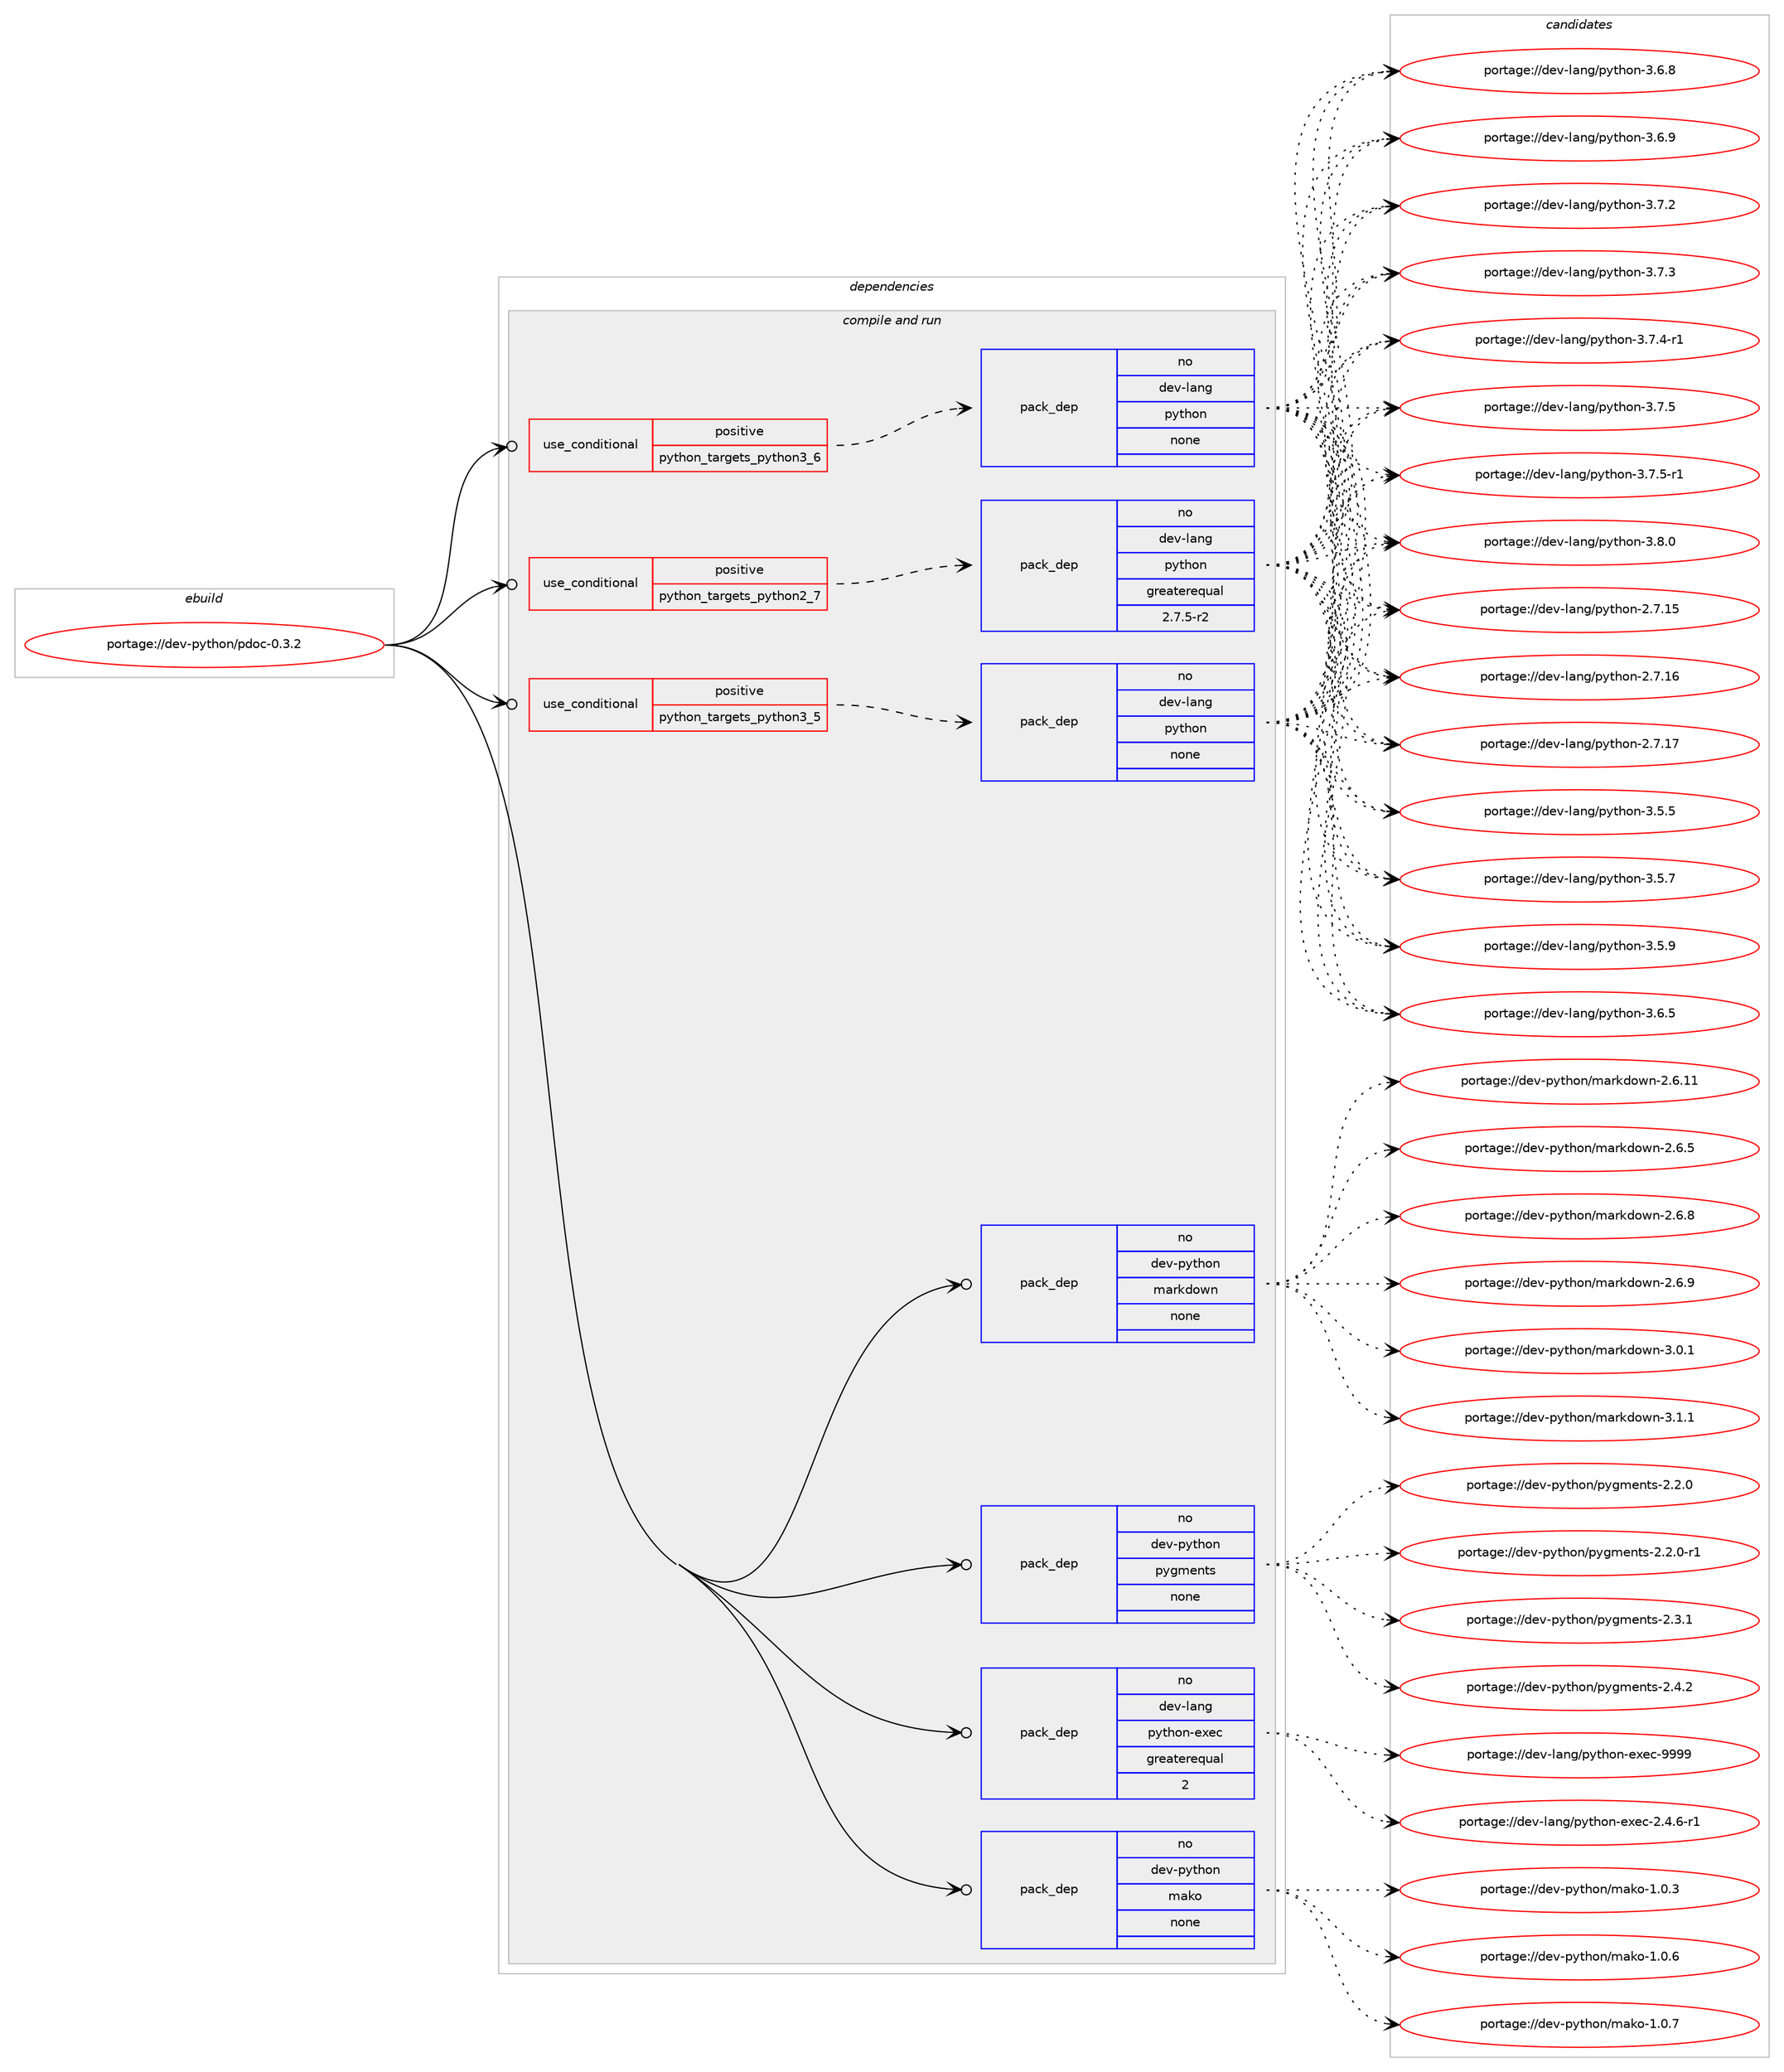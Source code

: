 digraph prolog {

# *************
# Graph options
# *************

newrank=true;
concentrate=true;
compound=true;
graph [rankdir=LR,fontname=Helvetica,fontsize=10,ranksep=1.5];#, ranksep=2.5, nodesep=0.2];
edge  [arrowhead=vee];
node  [fontname=Helvetica,fontsize=10];

# **********
# The ebuild
# **********

subgraph cluster_leftcol {
color=gray;
rank=same;
label=<<i>ebuild</i>>;
id [label="portage://dev-python/pdoc-0.3.2", color=red, width=4, href="../dev-python/pdoc-0.3.2.svg"];
}

# ****************
# The dependencies
# ****************

subgraph cluster_midcol {
color=gray;
label=<<i>dependencies</i>>;
subgraph cluster_compile {
fillcolor="#eeeeee";
style=filled;
label=<<i>compile</i>>;
}
subgraph cluster_compileandrun {
fillcolor="#eeeeee";
style=filled;
label=<<i>compile and run</i>>;
subgraph cond33591 {
dependency156344 [label=<<TABLE BORDER="0" CELLBORDER="1" CELLSPACING="0" CELLPADDING="4"><TR><TD ROWSPAN="3" CELLPADDING="10">use_conditional</TD></TR><TR><TD>positive</TD></TR><TR><TD>python_targets_python2_7</TD></TR></TABLE>>, shape=none, color=red];
subgraph pack119392 {
dependency156345 [label=<<TABLE BORDER="0" CELLBORDER="1" CELLSPACING="0" CELLPADDING="4" WIDTH="220"><TR><TD ROWSPAN="6" CELLPADDING="30">pack_dep</TD></TR><TR><TD WIDTH="110">no</TD></TR><TR><TD>dev-lang</TD></TR><TR><TD>python</TD></TR><TR><TD>greaterequal</TD></TR><TR><TD>2.7.5-r2</TD></TR></TABLE>>, shape=none, color=blue];
}
dependency156344:e -> dependency156345:w [weight=20,style="dashed",arrowhead="vee"];
}
id:e -> dependency156344:w [weight=20,style="solid",arrowhead="odotvee"];
subgraph cond33592 {
dependency156346 [label=<<TABLE BORDER="0" CELLBORDER="1" CELLSPACING="0" CELLPADDING="4"><TR><TD ROWSPAN="3" CELLPADDING="10">use_conditional</TD></TR><TR><TD>positive</TD></TR><TR><TD>python_targets_python3_5</TD></TR></TABLE>>, shape=none, color=red];
subgraph pack119393 {
dependency156347 [label=<<TABLE BORDER="0" CELLBORDER="1" CELLSPACING="0" CELLPADDING="4" WIDTH="220"><TR><TD ROWSPAN="6" CELLPADDING="30">pack_dep</TD></TR><TR><TD WIDTH="110">no</TD></TR><TR><TD>dev-lang</TD></TR><TR><TD>python</TD></TR><TR><TD>none</TD></TR><TR><TD></TD></TR></TABLE>>, shape=none, color=blue];
}
dependency156346:e -> dependency156347:w [weight=20,style="dashed",arrowhead="vee"];
}
id:e -> dependency156346:w [weight=20,style="solid",arrowhead="odotvee"];
subgraph cond33593 {
dependency156348 [label=<<TABLE BORDER="0" CELLBORDER="1" CELLSPACING="0" CELLPADDING="4"><TR><TD ROWSPAN="3" CELLPADDING="10">use_conditional</TD></TR><TR><TD>positive</TD></TR><TR><TD>python_targets_python3_6</TD></TR></TABLE>>, shape=none, color=red];
subgraph pack119394 {
dependency156349 [label=<<TABLE BORDER="0" CELLBORDER="1" CELLSPACING="0" CELLPADDING="4" WIDTH="220"><TR><TD ROWSPAN="6" CELLPADDING="30">pack_dep</TD></TR><TR><TD WIDTH="110">no</TD></TR><TR><TD>dev-lang</TD></TR><TR><TD>python</TD></TR><TR><TD>none</TD></TR><TR><TD></TD></TR></TABLE>>, shape=none, color=blue];
}
dependency156348:e -> dependency156349:w [weight=20,style="dashed",arrowhead="vee"];
}
id:e -> dependency156348:w [weight=20,style="solid",arrowhead="odotvee"];
subgraph pack119395 {
dependency156350 [label=<<TABLE BORDER="0" CELLBORDER="1" CELLSPACING="0" CELLPADDING="4" WIDTH="220"><TR><TD ROWSPAN="6" CELLPADDING="30">pack_dep</TD></TR><TR><TD WIDTH="110">no</TD></TR><TR><TD>dev-lang</TD></TR><TR><TD>python-exec</TD></TR><TR><TD>greaterequal</TD></TR><TR><TD>2</TD></TR></TABLE>>, shape=none, color=blue];
}
id:e -> dependency156350:w [weight=20,style="solid",arrowhead="odotvee"];
subgraph pack119396 {
dependency156351 [label=<<TABLE BORDER="0" CELLBORDER="1" CELLSPACING="0" CELLPADDING="4" WIDTH="220"><TR><TD ROWSPAN="6" CELLPADDING="30">pack_dep</TD></TR><TR><TD WIDTH="110">no</TD></TR><TR><TD>dev-python</TD></TR><TR><TD>mako</TD></TR><TR><TD>none</TD></TR><TR><TD></TD></TR></TABLE>>, shape=none, color=blue];
}
id:e -> dependency156351:w [weight=20,style="solid",arrowhead="odotvee"];
subgraph pack119397 {
dependency156352 [label=<<TABLE BORDER="0" CELLBORDER="1" CELLSPACING="0" CELLPADDING="4" WIDTH="220"><TR><TD ROWSPAN="6" CELLPADDING="30">pack_dep</TD></TR><TR><TD WIDTH="110">no</TD></TR><TR><TD>dev-python</TD></TR><TR><TD>markdown</TD></TR><TR><TD>none</TD></TR><TR><TD></TD></TR></TABLE>>, shape=none, color=blue];
}
id:e -> dependency156352:w [weight=20,style="solid",arrowhead="odotvee"];
subgraph pack119398 {
dependency156353 [label=<<TABLE BORDER="0" CELLBORDER="1" CELLSPACING="0" CELLPADDING="4" WIDTH="220"><TR><TD ROWSPAN="6" CELLPADDING="30">pack_dep</TD></TR><TR><TD WIDTH="110">no</TD></TR><TR><TD>dev-python</TD></TR><TR><TD>pygments</TD></TR><TR><TD>none</TD></TR><TR><TD></TD></TR></TABLE>>, shape=none, color=blue];
}
id:e -> dependency156353:w [weight=20,style="solid",arrowhead="odotvee"];
}
subgraph cluster_run {
fillcolor="#eeeeee";
style=filled;
label=<<i>run</i>>;
}
}

# **************
# The candidates
# **************

subgraph cluster_choices {
rank=same;
color=gray;
label=<<i>candidates</i>>;

subgraph choice119392 {
color=black;
nodesep=1;
choiceportage10010111845108971101034711212111610411111045504655464953 [label="portage://dev-lang/python-2.7.15", color=red, width=4,href="../dev-lang/python-2.7.15.svg"];
choiceportage10010111845108971101034711212111610411111045504655464954 [label="portage://dev-lang/python-2.7.16", color=red, width=4,href="../dev-lang/python-2.7.16.svg"];
choiceportage10010111845108971101034711212111610411111045504655464955 [label="portage://dev-lang/python-2.7.17", color=red, width=4,href="../dev-lang/python-2.7.17.svg"];
choiceportage100101118451089711010347112121116104111110455146534653 [label="portage://dev-lang/python-3.5.5", color=red, width=4,href="../dev-lang/python-3.5.5.svg"];
choiceportage100101118451089711010347112121116104111110455146534655 [label="portage://dev-lang/python-3.5.7", color=red, width=4,href="../dev-lang/python-3.5.7.svg"];
choiceportage100101118451089711010347112121116104111110455146534657 [label="portage://dev-lang/python-3.5.9", color=red, width=4,href="../dev-lang/python-3.5.9.svg"];
choiceportage100101118451089711010347112121116104111110455146544653 [label="portage://dev-lang/python-3.6.5", color=red, width=4,href="../dev-lang/python-3.6.5.svg"];
choiceportage100101118451089711010347112121116104111110455146544656 [label="portage://dev-lang/python-3.6.8", color=red, width=4,href="../dev-lang/python-3.6.8.svg"];
choiceportage100101118451089711010347112121116104111110455146544657 [label="portage://dev-lang/python-3.6.9", color=red, width=4,href="../dev-lang/python-3.6.9.svg"];
choiceportage100101118451089711010347112121116104111110455146554650 [label="portage://dev-lang/python-3.7.2", color=red, width=4,href="../dev-lang/python-3.7.2.svg"];
choiceportage100101118451089711010347112121116104111110455146554651 [label="portage://dev-lang/python-3.7.3", color=red, width=4,href="../dev-lang/python-3.7.3.svg"];
choiceportage1001011184510897110103471121211161041111104551465546524511449 [label="portage://dev-lang/python-3.7.4-r1", color=red, width=4,href="../dev-lang/python-3.7.4-r1.svg"];
choiceportage100101118451089711010347112121116104111110455146554653 [label="portage://dev-lang/python-3.7.5", color=red, width=4,href="../dev-lang/python-3.7.5.svg"];
choiceportage1001011184510897110103471121211161041111104551465546534511449 [label="portage://dev-lang/python-3.7.5-r1", color=red, width=4,href="../dev-lang/python-3.7.5-r1.svg"];
choiceportage100101118451089711010347112121116104111110455146564648 [label="portage://dev-lang/python-3.8.0", color=red, width=4,href="../dev-lang/python-3.8.0.svg"];
dependency156345:e -> choiceportage10010111845108971101034711212111610411111045504655464953:w [style=dotted,weight="100"];
dependency156345:e -> choiceportage10010111845108971101034711212111610411111045504655464954:w [style=dotted,weight="100"];
dependency156345:e -> choiceportage10010111845108971101034711212111610411111045504655464955:w [style=dotted,weight="100"];
dependency156345:e -> choiceportage100101118451089711010347112121116104111110455146534653:w [style=dotted,weight="100"];
dependency156345:e -> choiceportage100101118451089711010347112121116104111110455146534655:w [style=dotted,weight="100"];
dependency156345:e -> choiceportage100101118451089711010347112121116104111110455146534657:w [style=dotted,weight="100"];
dependency156345:e -> choiceportage100101118451089711010347112121116104111110455146544653:w [style=dotted,weight="100"];
dependency156345:e -> choiceportage100101118451089711010347112121116104111110455146544656:w [style=dotted,weight="100"];
dependency156345:e -> choiceportage100101118451089711010347112121116104111110455146544657:w [style=dotted,weight="100"];
dependency156345:e -> choiceportage100101118451089711010347112121116104111110455146554650:w [style=dotted,weight="100"];
dependency156345:e -> choiceportage100101118451089711010347112121116104111110455146554651:w [style=dotted,weight="100"];
dependency156345:e -> choiceportage1001011184510897110103471121211161041111104551465546524511449:w [style=dotted,weight="100"];
dependency156345:e -> choiceportage100101118451089711010347112121116104111110455146554653:w [style=dotted,weight="100"];
dependency156345:e -> choiceportage1001011184510897110103471121211161041111104551465546534511449:w [style=dotted,weight="100"];
dependency156345:e -> choiceportage100101118451089711010347112121116104111110455146564648:w [style=dotted,weight="100"];
}
subgraph choice119393 {
color=black;
nodesep=1;
choiceportage10010111845108971101034711212111610411111045504655464953 [label="portage://dev-lang/python-2.7.15", color=red, width=4,href="../dev-lang/python-2.7.15.svg"];
choiceportage10010111845108971101034711212111610411111045504655464954 [label="portage://dev-lang/python-2.7.16", color=red, width=4,href="../dev-lang/python-2.7.16.svg"];
choiceportage10010111845108971101034711212111610411111045504655464955 [label="portage://dev-lang/python-2.7.17", color=red, width=4,href="../dev-lang/python-2.7.17.svg"];
choiceportage100101118451089711010347112121116104111110455146534653 [label="portage://dev-lang/python-3.5.5", color=red, width=4,href="../dev-lang/python-3.5.5.svg"];
choiceportage100101118451089711010347112121116104111110455146534655 [label="portage://dev-lang/python-3.5.7", color=red, width=4,href="../dev-lang/python-3.5.7.svg"];
choiceportage100101118451089711010347112121116104111110455146534657 [label="portage://dev-lang/python-3.5.9", color=red, width=4,href="../dev-lang/python-3.5.9.svg"];
choiceportage100101118451089711010347112121116104111110455146544653 [label="portage://dev-lang/python-3.6.5", color=red, width=4,href="../dev-lang/python-3.6.5.svg"];
choiceportage100101118451089711010347112121116104111110455146544656 [label="portage://dev-lang/python-3.6.8", color=red, width=4,href="../dev-lang/python-3.6.8.svg"];
choiceportage100101118451089711010347112121116104111110455146544657 [label="portage://dev-lang/python-3.6.9", color=red, width=4,href="../dev-lang/python-3.6.9.svg"];
choiceportage100101118451089711010347112121116104111110455146554650 [label="portage://dev-lang/python-3.7.2", color=red, width=4,href="../dev-lang/python-3.7.2.svg"];
choiceportage100101118451089711010347112121116104111110455146554651 [label="portage://dev-lang/python-3.7.3", color=red, width=4,href="../dev-lang/python-3.7.3.svg"];
choiceportage1001011184510897110103471121211161041111104551465546524511449 [label="portage://dev-lang/python-3.7.4-r1", color=red, width=4,href="../dev-lang/python-3.7.4-r1.svg"];
choiceportage100101118451089711010347112121116104111110455146554653 [label="portage://dev-lang/python-3.7.5", color=red, width=4,href="../dev-lang/python-3.7.5.svg"];
choiceportage1001011184510897110103471121211161041111104551465546534511449 [label="portage://dev-lang/python-3.7.5-r1", color=red, width=4,href="../dev-lang/python-3.7.5-r1.svg"];
choiceportage100101118451089711010347112121116104111110455146564648 [label="portage://dev-lang/python-3.8.0", color=red, width=4,href="../dev-lang/python-3.8.0.svg"];
dependency156347:e -> choiceportage10010111845108971101034711212111610411111045504655464953:w [style=dotted,weight="100"];
dependency156347:e -> choiceportage10010111845108971101034711212111610411111045504655464954:w [style=dotted,weight="100"];
dependency156347:e -> choiceportage10010111845108971101034711212111610411111045504655464955:w [style=dotted,weight="100"];
dependency156347:e -> choiceportage100101118451089711010347112121116104111110455146534653:w [style=dotted,weight="100"];
dependency156347:e -> choiceportage100101118451089711010347112121116104111110455146534655:w [style=dotted,weight="100"];
dependency156347:e -> choiceportage100101118451089711010347112121116104111110455146534657:w [style=dotted,weight="100"];
dependency156347:e -> choiceportage100101118451089711010347112121116104111110455146544653:w [style=dotted,weight="100"];
dependency156347:e -> choiceportage100101118451089711010347112121116104111110455146544656:w [style=dotted,weight="100"];
dependency156347:e -> choiceportage100101118451089711010347112121116104111110455146544657:w [style=dotted,weight="100"];
dependency156347:e -> choiceportage100101118451089711010347112121116104111110455146554650:w [style=dotted,weight="100"];
dependency156347:e -> choiceportage100101118451089711010347112121116104111110455146554651:w [style=dotted,weight="100"];
dependency156347:e -> choiceportage1001011184510897110103471121211161041111104551465546524511449:w [style=dotted,weight="100"];
dependency156347:e -> choiceportage100101118451089711010347112121116104111110455146554653:w [style=dotted,weight="100"];
dependency156347:e -> choiceportage1001011184510897110103471121211161041111104551465546534511449:w [style=dotted,weight="100"];
dependency156347:e -> choiceportage100101118451089711010347112121116104111110455146564648:w [style=dotted,weight="100"];
}
subgraph choice119394 {
color=black;
nodesep=1;
choiceportage10010111845108971101034711212111610411111045504655464953 [label="portage://dev-lang/python-2.7.15", color=red, width=4,href="../dev-lang/python-2.7.15.svg"];
choiceportage10010111845108971101034711212111610411111045504655464954 [label="portage://dev-lang/python-2.7.16", color=red, width=4,href="../dev-lang/python-2.7.16.svg"];
choiceportage10010111845108971101034711212111610411111045504655464955 [label="portage://dev-lang/python-2.7.17", color=red, width=4,href="../dev-lang/python-2.7.17.svg"];
choiceportage100101118451089711010347112121116104111110455146534653 [label="portage://dev-lang/python-3.5.5", color=red, width=4,href="../dev-lang/python-3.5.5.svg"];
choiceportage100101118451089711010347112121116104111110455146534655 [label="portage://dev-lang/python-3.5.7", color=red, width=4,href="../dev-lang/python-3.5.7.svg"];
choiceportage100101118451089711010347112121116104111110455146534657 [label="portage://dev-lang/python-3.5.9", color=red, width=4,href="../dev-lang/python-3.5.9.svg"];
choiceportage100101118451089711010347112121116104111110455146544653 [label="portage://dev-lang/python-3.6.5", color=red, width=4,href="../dev-lang/python-3.6.5.svg"];
choiceportage100101118451089711010347112121116104111110455146544656 [label="portage://dev-lang/python-3.6.8", color=red, width=4,href="../dev-lang/python-3.6.8.svg"];
choiceportage100101118451089711010347112121116104111110455146544657 [label="portage://dev-lang/python-3.6.9", color=red, width=4,href="../dev-lang/python-3.6.9.svg"];
choiceportage100101118451089711010347112121116104111110455146554650 [label="portage://dev-lang/python-3.7.2", color=red, width=4,href="../dev-lang/python-3.7.2.svg"];
choiceportage100101118451089711010347112121116104111110455146554651 [label="portage://dev-lang/python-3.7.3", color=red, width=4,href="../dev-lang/python-3.7.3.svg"];
choiceportage1001011184510897110103471121211161041111104551465546524511449 [label="portage://dev-lang/python-3.7.4-r1", color=red, width=4,href="../dev-lang/python-3.7.4-r1.svg"];
choiceportage100101118451089711010347112121116104111110455146554653 [label="portage://dev-lang/python-3.7.5", color=red, width=4,href="../dev-lang/python-3.7.5.svg"];
choiceportage1001011184510897110103471121211161041111104551465546534511449 [label="portage://dev-lang/python-3.7.5-r1", color=red, width=4,href="../dev-lang/python-3.7.5-r1.svg"];
choiceportage100101118451089711010347112121116104111110455146564648 [label="portage://dev-lang/python-3.8.0", color=red, width=4,href="../dev-lang/python-3.8.0.svg"];
dependency156349:e -> choiceportage10010111845108971101034711212111610411111045504655464953:w [style=dotted,weight="100"];
dependency156349:e -> choiceportage10010111845108971101034711212111610411111045504655464954:w [style=dotted,weight="100"];
dependency156349:e -> choiceportage10010111845108971101034711212111610411111045504655464955:w [style=dotted,weight="100"];
dependency156349:e -> choiceportage100101118451089711010347112121116104111110455146534653:w [style=dotted,weight="100"];
dependency156349:e -> choiceportage100101118451089711010347112121116104111110455146534655:w [style=dotted,weight="100"];
dependency156349:e -> choiceportage100101118451089711010347112121116104111110455146534657:w [style=dotted,weight="100"];
dependency156349:e -> choiceportage100101118451089711010347112121116104111110455146544653:w [style=dotted,weight="100"];
dependency156349:e -> choiceportage100101118451089711010347112121116104111110455146544656:w [style=dotted,weight="100"];
dependency156349:e -> choiceportage100101118451089711010347112121116104111110455146544657:w [style=dotted,weight="100"];
dependency156349:e -> choiceportage100101118451089711010347112121116104111110455146554650:w [style=dotted,weight="100"];
dependency156349:e -> choiceportage100101118451089711010347112121116104111110455146554651:w [style=dotted,weight="100"];
dependency156349:e -> choiceportage1001011184510897110103471121211161041111104551465546524511449:w [style=dotted,weight="100"];
dependency156349:e -> choiceportage100101118451089711010347112121116104111110455146554653:w [style=dotted,weight="100"];
dependency156349:e -> choiceportage1001011184510897110103471121211161041111104551465546534511449:w [style=dotted,weight="100"];
dependency156349:e -> choiceportage100101118451089711010347112121116104111110455146564648:w [style=dotted,weight="100"];
}
subgraph choice119395 {
color=black;
nodesep=1;
choiceportage10010111845108971101034711212111610411111045101120101994550465246544511449 [label="portage://dev-lang/python-exec-2.4.6-r1", color=red, width=4,href="../dev-lang/python-exec-2.4.6-r1.svg"];
choiceportage10010111845108971101034711212111610411111045101120101994557575757 [label="portage://dev-lang/python-exec-9999", color=red, width=4,href="../dev-lang/python-exec-9999.svg"];
dependency156350:e -> choiceportage10010111845108971101034711212111610411111045101120101994550465246544511449:w [style=dotted,weight="100"];
dependency156350:e -> choiceportage10010111845108971101034711212111610411111045101120101994557575757:w [style=dotted,weight="100"];
}
subgraph choice119396 {
color=black;
nodesep=1;
choiceportage100101118451121211161041111104710997107111454946484651 [label="portage://dev-python/mako-1.0.3", color=red, width=4,href="../dev-python/mako-1.0.3.svg"];
choiceportage100101118451121211161041111104710997107111454946484654 [label="portage://dev-python/mako-1.0.6", color=red, width=4,href="../dev-python/mako-1.0.6.svg"];
choiceportage100101118451121211161041111104710997107111454946484655 [label="portage://dev-python/mako-1.0.7", color=red, width=4,href="../dev-python/mako-1.0.7.svg"];
dependency156351:e -> choiceportage100101118451121211161041111104710997107111454946484651:w [style=dotted,weight="100"];
dependency156351:e -> choiceportage100101118451121211161041111104710997107111454946484654:w [style=dotted,weight="100"];
dependency156351:e -> choiceportage100101118451121211161041111104710997107111454946484655:w [style=dotted,weight="100"];
}
subgraph choice119397 {
color=black;
nodesep=1;
choiceportage10010111845112121116104111110471099711410710011111911045504654464949 [label="portage://dev-python/markdown-2.6.11", color=red, width=4,href="../dev-python/markdown-2.6.11.svg"];
choiceportage100101118451121211161041111104710997114107100111119110455046544653 [label="portage://dev-python/markdown-2.6.5", color=red, width=4,href="../dev-python/markdown-2.6.5.svg"];
choiceportage100101118451121211161041111104710997114107100111119110455046544656 [label="portage://dev-python/markdown-2.6.8", color=red, width=4,href="../dev-python/markdown-2.6.8.svg"];
choiceportage100101118451121211161041111104710997114107100111119110455046544657 [label="portage://dev-python/markdown-2.6.9", color=red, width=4,href="../dev-python/markdown-2.6.9.svg"];
choiceportage100101118451121211161041111104710997114107100111119110455146484649 [label="portage://dev-python/markdown-3.0.1", color=red, width=4,href="../dev-python/markdown-3.0.1.svg"];
choiceportage100101118451121211161041111104710997114107100111119110455146494649 [label="portage://dev-python/markdown-3.1.1", color=red, width=4,href="../dev-python/markdown-3.1.1.svg"];
dependency156352:e -> choiceportage10010111845112121116104111110471099711410710011111911045504654464949:w [style=dotted,weight="100"];
dependency156352:e -> choiceportage100101118451121211161041111104710997114107100111119110455046544653:w [style=dotted,weight="100"];
dependency156352:e -> choiceportage100101118451121211161041111104710997114107100111119110455046544656:w [style=dotted,weight="100"];
dependency156352:e -> choiceportage100101118451121211161041111104710997114107100111119110455046544657:w [style=dotted,weight="100"];
dependency156352:e -> choiceportage100101118451121211161041111104710997114107100111119110455146484649:w [style=dotted,weight="100"];
dependency156352:e -> choiceportage100101118451121211161041111104710997114107100111119110455146494649:w [style=dotted,weight="100"];
}
subgraph choice119398 {
color=black;
nodesep=1;
choiceportage1001011184511212111610411111047112121103109101110116115455046504648 [label="portage://dev-python/pygments-2.2.0", color=red, width=4,href="../dev-python/pygments-2.2.0.svg"];
choiceportage10010111845112121116104111110471121211031091011101161154550465046484511449 [label="portage://dev-python/pygments-2.2.0-r1", color=red, width=4,href="../dev-python/pygments-2.2.0-r1.svg"];
choiceportage1001011184511212111610411111047112121103109101110116115455046514649 [label="portage://dev-python/pygments-2.3.1", color=red, width=4,href="../dev-python/pygments-2.3.1.svg"];
choiceportage1001011184511212111610411111047112121103109101110116115455046524650 [label="portage://dev-python/pygments-2.4.2", color=red, width=4,href="../dev-python/pygments-2.4.2.svg"];
dependency156353:e -> choiceportage1001011184511212111610411111047112121103109101110116115455046504648:w [style=dotted,weight="100"];
dependency156353:e -> choiceportage10010111845112121116104111110471121211031091011101161154550465046484511449:w [style=dotted,weight="100"];
dependency156353:e -> choiceportage1001011184511212111610411111047112121103109101110116115455046514649:w [style=dotted,weight="100"];
dependency156353:e -> choiceportage1001011184511212111610411111047112121103109101110116115455046524650:w [style=dotted,weight="100"];
}
}

}
